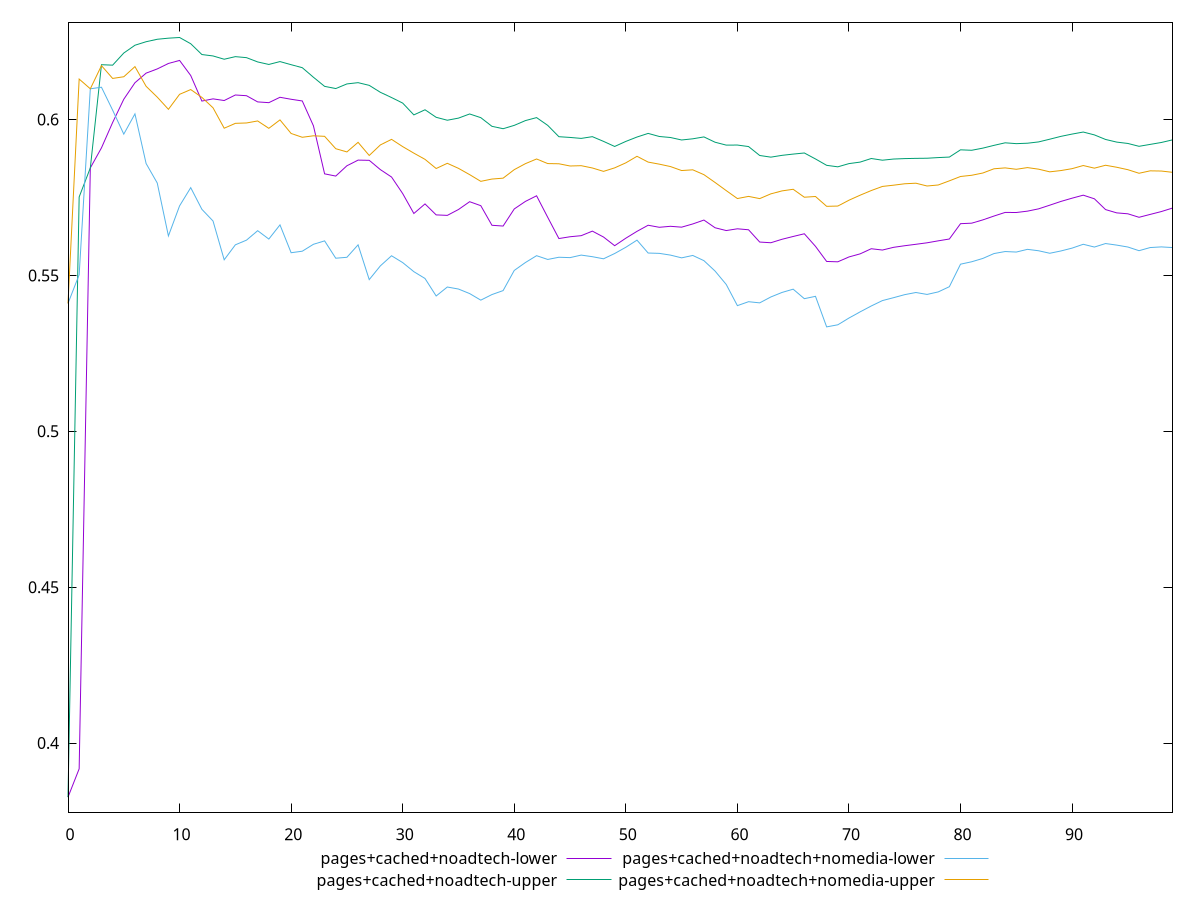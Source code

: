 reset

$pagesCachedNoadtechLower <<EOF
0 0.38263654049008755
1 0.3917265596886638
2 0.5844991786349032
3 0.5909369491213351
4 0.5990658582155003
5 0.6065340675335058
6 0.6118296723435284
7 0.6149032080101398
8 0.6162587568632751
9 0.6180155636583041
10 0.6189862101357931
11 0.6141475004131797
12 0.6059466881315998
13 0.6066539447681678
14 0.6061222965190993
15 0.607896158718202
16 0.6076664790545915
17 0.6056778517787116
18 0.6054371989776336
19 0.6071610018367911
20 0.606523476613673
21 0.6059776602435195
22 0.5979918550093641
23 0.5825980622077581
24 0.5818864624229187
25 0.585194751407326
26 0.5870031612960257
27 0.586932261584145
28 0.5839513597299908
29 0.5815783687446394
30 0.5762623122670052
31 0.5698792858341668
32 0.5729495508384185
33 0.5694327023090562
34 0.5692756954881337
35 0.5711586569203653
36 0.5736618827262308
37 0.5723884107647013
38 0.566098284303235
39 0.5658516587661936
40 0.5713397985769934
41 0.5737567979615578
42 0.5755585434445031
43 0.5686470276720721
44 0.5618425984605834
45 0.5624200864931754
46 0.5627624406213192
47 0.5642239826242048
48 0.5623316739536445
49 0.55954783490171
50 0.5619537849853606
51 0.5641515818742193
52 0.5661111070426911
53 0.5654535128700238
54 0.5657699467098231
55 0.5654932779470534
56 0.5665233703258693
57 0.5677722230473162
58 0.565301399202145
59 0.5644061669200662
60 0.5649676221178576
61 0.564658341071891
62 0.5607177378171093
63 0.5604967640990995
64 0.5616093229886338
65 0.5625073652643762
66 0.5633730489244607
67 0.5593388217554368
68 0.5544910697158602
69 0.5543800603234792
70 0.5559371572493759
71 0.556927596425611
72 0.5585739477956998
73 0.5581564968123837
74 0.5590258090673952
75 0.5595393204620696
76 0.5600004186731931
77 0.5604761969794778
78 0.5611064666540321
79 0.5616949479113413
80 0.5666123185742152
81 0.5667734855115578
82 0.567828448306422
83 0.569061710416117
84 0.5702233244002455
85 0.5701963491751051
86 0.570632419321106
87 0.5713717707899837
88 0.5725480553043331
89 0.5737496849707643
90 0.5747933860763486
91 0.5757568611109721
92 0.5745915879991603
93 0.5711336836300068
94 0.5700787245246172
95 0.5697782611508594
96 0.568662678430363
97 0.5695851948092224
98 0.5705007046114552
99 0.5716211915240386
EOF

$pagesCachedNoadtechUpper <<EOF
0 0.38263654049008755
1 0.5751771928279203
2 0.5844991786349032
3 0.6176127570617204
4 0.6174661769312916
5 0.6213596913638959
6 0.6238590786109774
7 0.6249835068636198
8 0.6257748957253724
9 0.6261250249009364
10 0.6263430964059916
11 0.6243416536759511
12 0.620873883402034
13 0.6204209272102972
14 0.6193676042966196
15 0.6201993987623701
16 0.6198756305290459
17 0.6185010880919284
18 0.6176917486171046
19 0.6186139262343063
20 0.6176161508241426
21 0.6166514261843804
22 0.6135795736914358
23 0.6106667039280954
24 0.6099608558480887
25 0.6114450333720084
26 0.611852917640381
27 0.6109890062150223
28 0.6087560187993979
29 0.6070751669559222
30 0.6052942762915736
31 0.6015101211196181
32 0.6031506525432019
33 0.6007387601079452
34 0.5997991165554526
35 0.6004770872870577
36 0.6018064287221812
37 0.600624688052017
38 0.5978413843936142
39 0.5970778165158382
40 0.5981509566443634
41 0.5996837518866739
42 0.6006426969341528
43 0.5981463259414024
44 0.5945165928489783
45 0.5942785499542274
46 0.5939712046264953
47 0.594528052336661
48 0.5930161300204811
49 0.591383807013605
50 0.5930040708379767
51 0.5944081451600012
52 0.5955712618591339
53 0.5945837561175005
54 0.5942574031520332
55 0.5934630471755369
56 0.5938392659941986
57 0.5944464327211404
58 0.5927423410425061
59 0.5918149328045605
60 0.5918373946035079
61 0.5913547836893595
62 0.5884902397845753
63 0.5879553466605102
64 0.5885332998045786
65 0.5889369892980034
66 0.5892901315467737
67 0.5873757875787632
68 0.585329566360855
69 0.5848483619947538
70 0.5858817211734753
71 0.5863650552154706
72 0.5875205755081786
73 0.5869751437252985
74 0.5873496874615214
75 0.5874900021707385
76 0.5875649235278062
77 0.5876067318858327
78 0.5878194359539609
79 0.5879822358285984
80 0.5903042372684618
81 0.5901593163766612
82 0.5908490817669521
83 0.5917374675439527
84 0.5925540081863414
85 0.5922872153506878
86 0.592423733520974
87 0.5928440830385417
88 0.5937166731941429
89 0.5946232031401096
90 0.5953566457006483
91 0.5960099981824588
92 0.5950927323733821
93 0.5936310022641346
94 0.5927830681385157
95 0.592345540063215
96 0.5914315378953026
97 0.5920463424453165
98 0.5926599376941815
99 0.5934986944349336
EOF

$pagesCachedNoadtechNomediaLower <<EOF
0 0.5410394605919859
1 0.5502275699125082
2 0.6098863589439079
3 0.6103859135600399
4 0.6030351730163859
5 0.5953422836978334
6 0.6018379837185461
7 0.5859167523590607
8 0.5796497324914531
9 0.562677906335115
10 0.5723198738200713
11 0.5781718133414941
12 0.5712177194927526
13 0.5674580636518072
14 0.55502630800768
15 0.5598298419951144
16 0.5613305557638277
17 0.564362148345265
18 0.5616793583616706
19 0.5662241182979112
20 0.5572932512748684
21 0.5577831878131239
22 0.5600023347136972
23 0.5610925536548781
24 0.5555298711971817
25 0.5558287879013416
26 0.5598224276099936
27 0.5486667223938149
28 0.5530830264431563
29 0.5563185512139224
30 0.5541288018111867
31 0.5512126966845775
32 0.5490253011223067
33 0.5434167602061363
34 0.5462923414370149
35 0.5456436177165934
36 0.5441882463379554
37 0.5420800667693182
38 0.5438733029245404
39 0.5451441577402107
40 0.5516209942408633
41 0.5541486022650097
42 0.5563435055352657
43 0.5551361075060403
44 0.555840587608176
45 0.5557229350029618
46 0.5565344821127056
47 0.5560207741775243
48 0.5553456429235715
49 0.5570406375857908
50 0.5590424809966067
51 0.5613310603299714
52 0.5571946490037448
53 0.5570875535957956
54 0.5565314989457114
55 0.55564834060476
56 0.5564169964130812
57 0.5547506952610335
58 0.551406764164389
59 0.5471082259592194
60 0.5403191011468438
61 0.5415814988602077
62 0.5412071155470527
63 0.5431019760157321
64 0.5445495355251285
65 0.5455988025278898
66 0.5425522616921268
67 0.5433037347764594
68 0.5335019106471625
69 0.5341726827653597
70 0.5363418789853742
71 0.5383207885240865
72 0.5402115790512838
73 0.5419385601239728
74 0.5428729107992386
75 0.5438454701228711
76 0.5445332931684503
77 0.543914993934492
78 0.5447195944977989
79 0.5463954492089768
80 0.5536156231222146
81 0.5543921057365032
82 0.5554629850719874
83 0.5570258519483944
84 0.5576753672551095
85 0.5575097500207684
86 0.558379193549363
87 0.5579239906813704
88 0.5571217271926909
89 0.5578587346977217
90 0.5587714900661491
91 0.5600036667798765
92 0.5591145450928833
93 0.5602404156843919
94 0.5597358165796887
95 0.5591242708634525
96 0.5579451531639854
97 0.5589546225167636
98 0.5591625618944707
99 0.5589502678271118
EOF

$pagesCachedNoadtechNomediaUpper <<EOF
0 0.5410394605919859
1 0.6130052821241324
2 0.6098863589439079
3 0.617311696266655
4 0.6132078807593708
5 0.613748701645369
6 0.6169997531445455
7 0.6106870788818821
8 0.6072114770800578
9 0.6032980368116507
10 0.608110297902598
11 0.6096371553502389
12 0.6071292836993327
13 0.6037787861696207
14 0.597236281682834
15 0.5988025683794094
16 0.5989212579922683
17 0.5995674609912278
18 0.5972011336430691
19 0.599904838756994
20 0.5955393798516481
21 0.594332595928788
22 0.594804847990542
23 0.5946357613842077
24 0.5906637021345664
25 0.5896306051441612
26 0.5927108041242289
27 0.5884913944561827
28 0.5918803640590629
29 0.5936631756913482
30 0.5913336572184318
31 0.5892389556338383
32 0.5872473106869733
33 0.5843113618788932
34 0.5859782387208075
35 0.5843632872752552
36 0.5823464133317003
37 0.5801927153227033
38 0.5809306791729159
39 0.5812147190349144
40 0.5839475772036752
41 0.5858669560646705
42 0.5873694950143893
43 0.5858913976927508
44 0.5858300687368236
45 0.5851183109799347
46 0.5852163440586999
47 0.5844812202156515
48 0.5833925551245496
49 0.5845199524774434
50 0.5861289718090094
51 0.5882246230982501
52 0.5863685859098969
53 0.5857081801907115
54 0.5849363604239869
55 0.5836581459858016
56 0.5838907086006653
57 0.5823361512207601
58 0.5798274833480092
59 0.5772209910089751
60 0.5746747509828671
61 0.5753652535031675
62 0.5746529486153623
63 0.5761823714497598
64 0.5771301535573011
65 0.5776463665482306
66 0.5750995396379568
67 0.5753334538228253
68 0.57217611327383
69 0.5722664037676672
70 0.5741399287274291
71 0.5757476417133064
72 0.5772417821593545
73 0.5785612432603351
74 0.5789605167356565
75 0.579416099273652
76 0.5795958070606941
77 0.57870084362643
78 0.5790226317899019
79 0.5803548330662308
80 0.5817517183031441
81 0.5821412361569226
82 0.5828659973970023
83 0.5842250406823175
84 0.5845093787623284
85 0.5840617156770354
86 0.584603759303712
87 0.5840948244774959
88 0.5832428763592548
89 0.5836543522654474
90 0.5842614427227879
91 0.5852679429892029
92 0.5844219661250373
93 0.585355186617631
94 0.5847123045415127
95 0.5839299827998323
96 0.5827851014502798
97 0.5835643908736696
98 0.5834984483799537
99 0.5830896316584265
EOF

set key outside below
set xrange [0:99]
set yrange [0.37776240937176947:0.6312172275243098]
set trange [0.37776240937176947:0.6312172275243098]
set terminal svg size 640, 560 enhanced background rgb 'white'
set output "report_00013_2021-02-09T12-04-24.940Z/meta/scoreEstimate/comparison/sorted/2_vs_3.svg"

plot $pagesCachedNoadtechLower title "pages+cached+noadtech-lower" with line, \
     $pagesCachedNoadtechUpper title "pages+cached+noadtech-upper" with line, \
     $pagesCachedNoadtechNomediaLower title "pages+cached+noadtech+nomedia-lower" with line, \
     $pagesCachedNoadtechNomediaUpper title "pages+cached+noadtech+nomedia-upper" with line

reset
